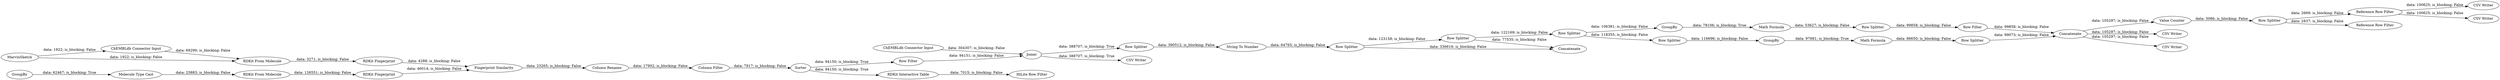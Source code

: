 digraph {
	"-3382535700773476628_15" [label=MarvinSketch]
	"-3382535700773476628_8787" [label="Row Filter"]
	"7086174365342294841_68" [label="Row Splitter"]
	"7086174365342294841_67" [label="Row Splitter"]
	"-8460434857511629941_8782" [label="RDKit Fingerprint"]
	"-8433692974011121183_77" [label="ChEMBLdb Connector Input"]
	"-3382535700773476628_87" [label="CSV Writer"]
	"-3382535700773476628_97" [label="RDKit Interactive Table"]
	"-8460434857511629941_8787" [label="Column Filter"]
	"-5934126061846168692_81" [label="Value Counter"]
	"7086174365342294841_66" [label="String To Number"]
	"7086174365342294841_62" [label=GroupBy]
	"-3382535700773476628_79" [label="CSV Writer"]
	"-8433692974011121183_56" [label=Joiner]
	"-8460434857511629941_37" [label=Sorter]
	"7086174365342294841_84" [label="Row Splitter"]
	"7086174365342294841_82" [label="Math Formula"]
	"7086174365342294841_87" [label="Row Filter"]
	"-8460434857511629941_8449" [label="RDKit From Molecule"]
	"-8460434857511629941_62" [label=GroupBy]
	"-5934126061846168692_83" [label="Row Splitter"]
	"7086174365342294841_71" [label=Concatenate]
	"-3382535700773476628_90" [label="CSV Writer"]
	"7086174365342294841_86" [label=Concatenate]
	"7086174365342294841_72" [label="Math Formula"]
	"-5934126061846168692_86" [label="Reference Row Filter"]
	"-8460434857511629941_8785" [label="RDKit Fingerprint"]
	"-3382535700773476628_51" [label="ChEMBLdb Connector Input"]
	"-3382535700773476628_92" [label="HiLite Row Filter"]
	"7086174365342294841_73" [label="Row Splitter"]
	"7086174365342294841_85" [label="Row Splitter"]
	"-5934126061846168692_85" [label="Reference Row Filter"]
	"7086174365342294841_65" [label="Row Splitter"]
	"-8460434857511629941_8448" [label="RDKit From Molecule"]
	"7086174365342294841_69" [label="Row Splitter"]
	"-8460434857511629941_8786" [label="Column Rename"]
	"-8460434857511629941_8781" [label="Fingerprint Similarity"]
	"7086174365342294841_81" [label=GroupBy]
	"-8460434857511629941_14" [label="Molecule Type Cast"]
	"-3382535700773476628_89" [label="CSV Writer"]
	"-3382535700773476628_8790" [label="CSV Writer"]
	"7086174365342294841_82" -> "7086174365342294841_85" [label="data: 86650; is_blocking: False"]
	"7086174365342294841_62" -> "7086174365342294841_72" [label="data: 78106; is_blocking: True"]
	"-8460434857511629941_8781" -> "-8460434857511629941_8786" [label="data: 23265; is_blocking: False"]
	"7086174365342294841_81" -> "7086174365342294841_82" [label="data: 97681; is_blocking: True"]
	"7086174365342294841_69" -> "7086174365342294841_62" [label="data: 106381; is_blocking: False"]
	"-8433692974011121183_77" -> "-8433692974011121183_56" [label="data: 304307; is_blocking: False"]
	"7086174365342294841_67" -> "7086174365342294841_69" [label="data: 122169; is_blocking: False"]
	"7086174365342294841_87" -> "7086174365342294841_86" [label="data: 99858; is_blocking: False"]
	"-8460434857511629941_8787" -> "-8460434857511629941_37" [label="data: 7917; is_blocking: False"]
	"-8460434857511629941_62" -> "-8460434857511629941_14" [label="data: 62467; is_blocking: True"]
	"7086174365342294841_85" -> "7086174365342294841_86" [label="data: 99073; is_blocking: False"]
	"7086174365342294841_86" -> "-3382535700773476628_90" [label="data: 105297; is_blocking: False"]
	"-5934126061846168692_86" -> "-3382535700773476628_87" [label="data: 100625; is_blocking: False"]
	"7086174365342294841_84" -> "7086174365342294841_87" [label="data: 99858; is_blocking: False"]
	"-8460434857511629941_8786" -> "-8460434857511629941_8787" [label="data: 17902; is_blocking: False"]
	"-5934126061846168692_81" -> "-5934126061846168692_83" [label="data: 3086; is_blocking: False"]
	"-3382535700773476628_15" -> "-8460434857511629941_8448" [label="data: 1922; is_blocking: False"]
	"7086174365342294841_67" -> "7086174365342294841_71" [label="data: 77535; is_blocking: False"]
	"-5934126061846168692_83" -> "-5934126061846168692_86" [label="data: 2669; is_blocking: False"]
	"-8460434857511629941_8448" -> "-8460434857511629941_8782" [label="data: 3271; is_blocking: False"]
	"7086174365342294841_66" -> "7086174365342294841_68" [label="data: 64765; is_blocking: False"]
	"-8460434857511629941_8782" -> "-8460434857511629941_8781" [label="data: 4288; is_blocking: False"]
	"-8460434857511629941_8449" -> "-8460434857511629941_8785" [label="data: 126551; is_blocking: False"]
	"-8460434857511629941_37" -> "-3382535700773476628_97" [label="data: 94150; is_blocking: True"]
	"-8433692974011121183_56" -> "-3382535700773476628_8790" [label="data: 388707; is_blocking: True"]
	"-8433692974011121183_56" -> "7086174365342294841_65" [label="data: 388707; is_blocking: True"]
	"7086174365342294841_72" -> "7086174365342294841_84" [label="data: 53627; is_blocking: False"]
	"-8460434857511629941_14" -> "-8460434857511629941_8449" [label="data: 25883; is_blocking: False"]
	"-8460434857511629941_37" -> "-3382535700773476628_8787" [label="data: 94150; is_blocking: True"]
	"7086174365342294841_73" -> "7086174365342294841_81" [label="data: 116696; is_blocking: False"]
	"-3382535700773476628_8787" -> "-8433692974011121183_56" [label="data: 94151; is_blocking: False"]
	"7086174365342294841_86" -> "-5934126061846168692_81" [label="data: 105297; is_blocking: False"]
	"7086174365342294841_68" -> "7086174365342294841_71" [label="data: 336616; is_blocking: False"]
	"-5934126061846168692_83" -> "-5934126061846168692_85" [label="data: 2837; is_blocking: False"]
	"-5934126061846168692_86" -> "-3382535700773476628_79" [label="data: 100625; is_blocking: False"]
	"7086174365342294841_65" -> "7086174365342294841_66" [label="data: 390512; is_blocking: False"]
	"7086174365342294841_69" -> "7086174365342294841_73" [label="data: 118355; is_blocking: False"]
	"-8460434857511629941_8785" -> "-8460434857511629941_8781" [label="data: 46014; is_blocking: False"]
	"-3382535700773476628_15" -> "-3382535700773476628_51" [label="data: 1922; is_blocking: False"]
	"-3382535700773476628_97" -> "-3382535700773476628_92" [label="data: 7015; is_blocking: False"]
	"-3382535700773476628_51" -> "-8460434857511629941_8448" [label="data: 69290; is_blocking: False"]
	"7086174365342294841_68" -> "7086174365342294841_67" [label="data: 123158; is_blocking: False"]
	"7086174365342294841_86" -> "-3382535700773476628_89" [label="data: 105297; is_blocking: False"]
	rankdir=LR
}
